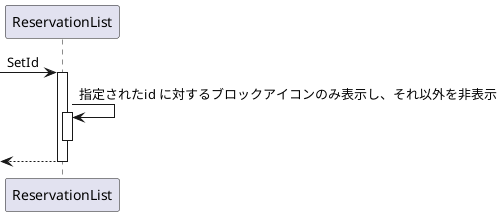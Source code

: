 @startuml

[-> ReservationList : SetId
activate ReservationList
    ReservationList -> ReservationList : 指定されたid に対するブロックアイコンのみ表示し、それ以外を非表示
    activate ReservationList
    deactivate ReservationList
    [<-- ReservationList
deactivate ReservationList


@enduml